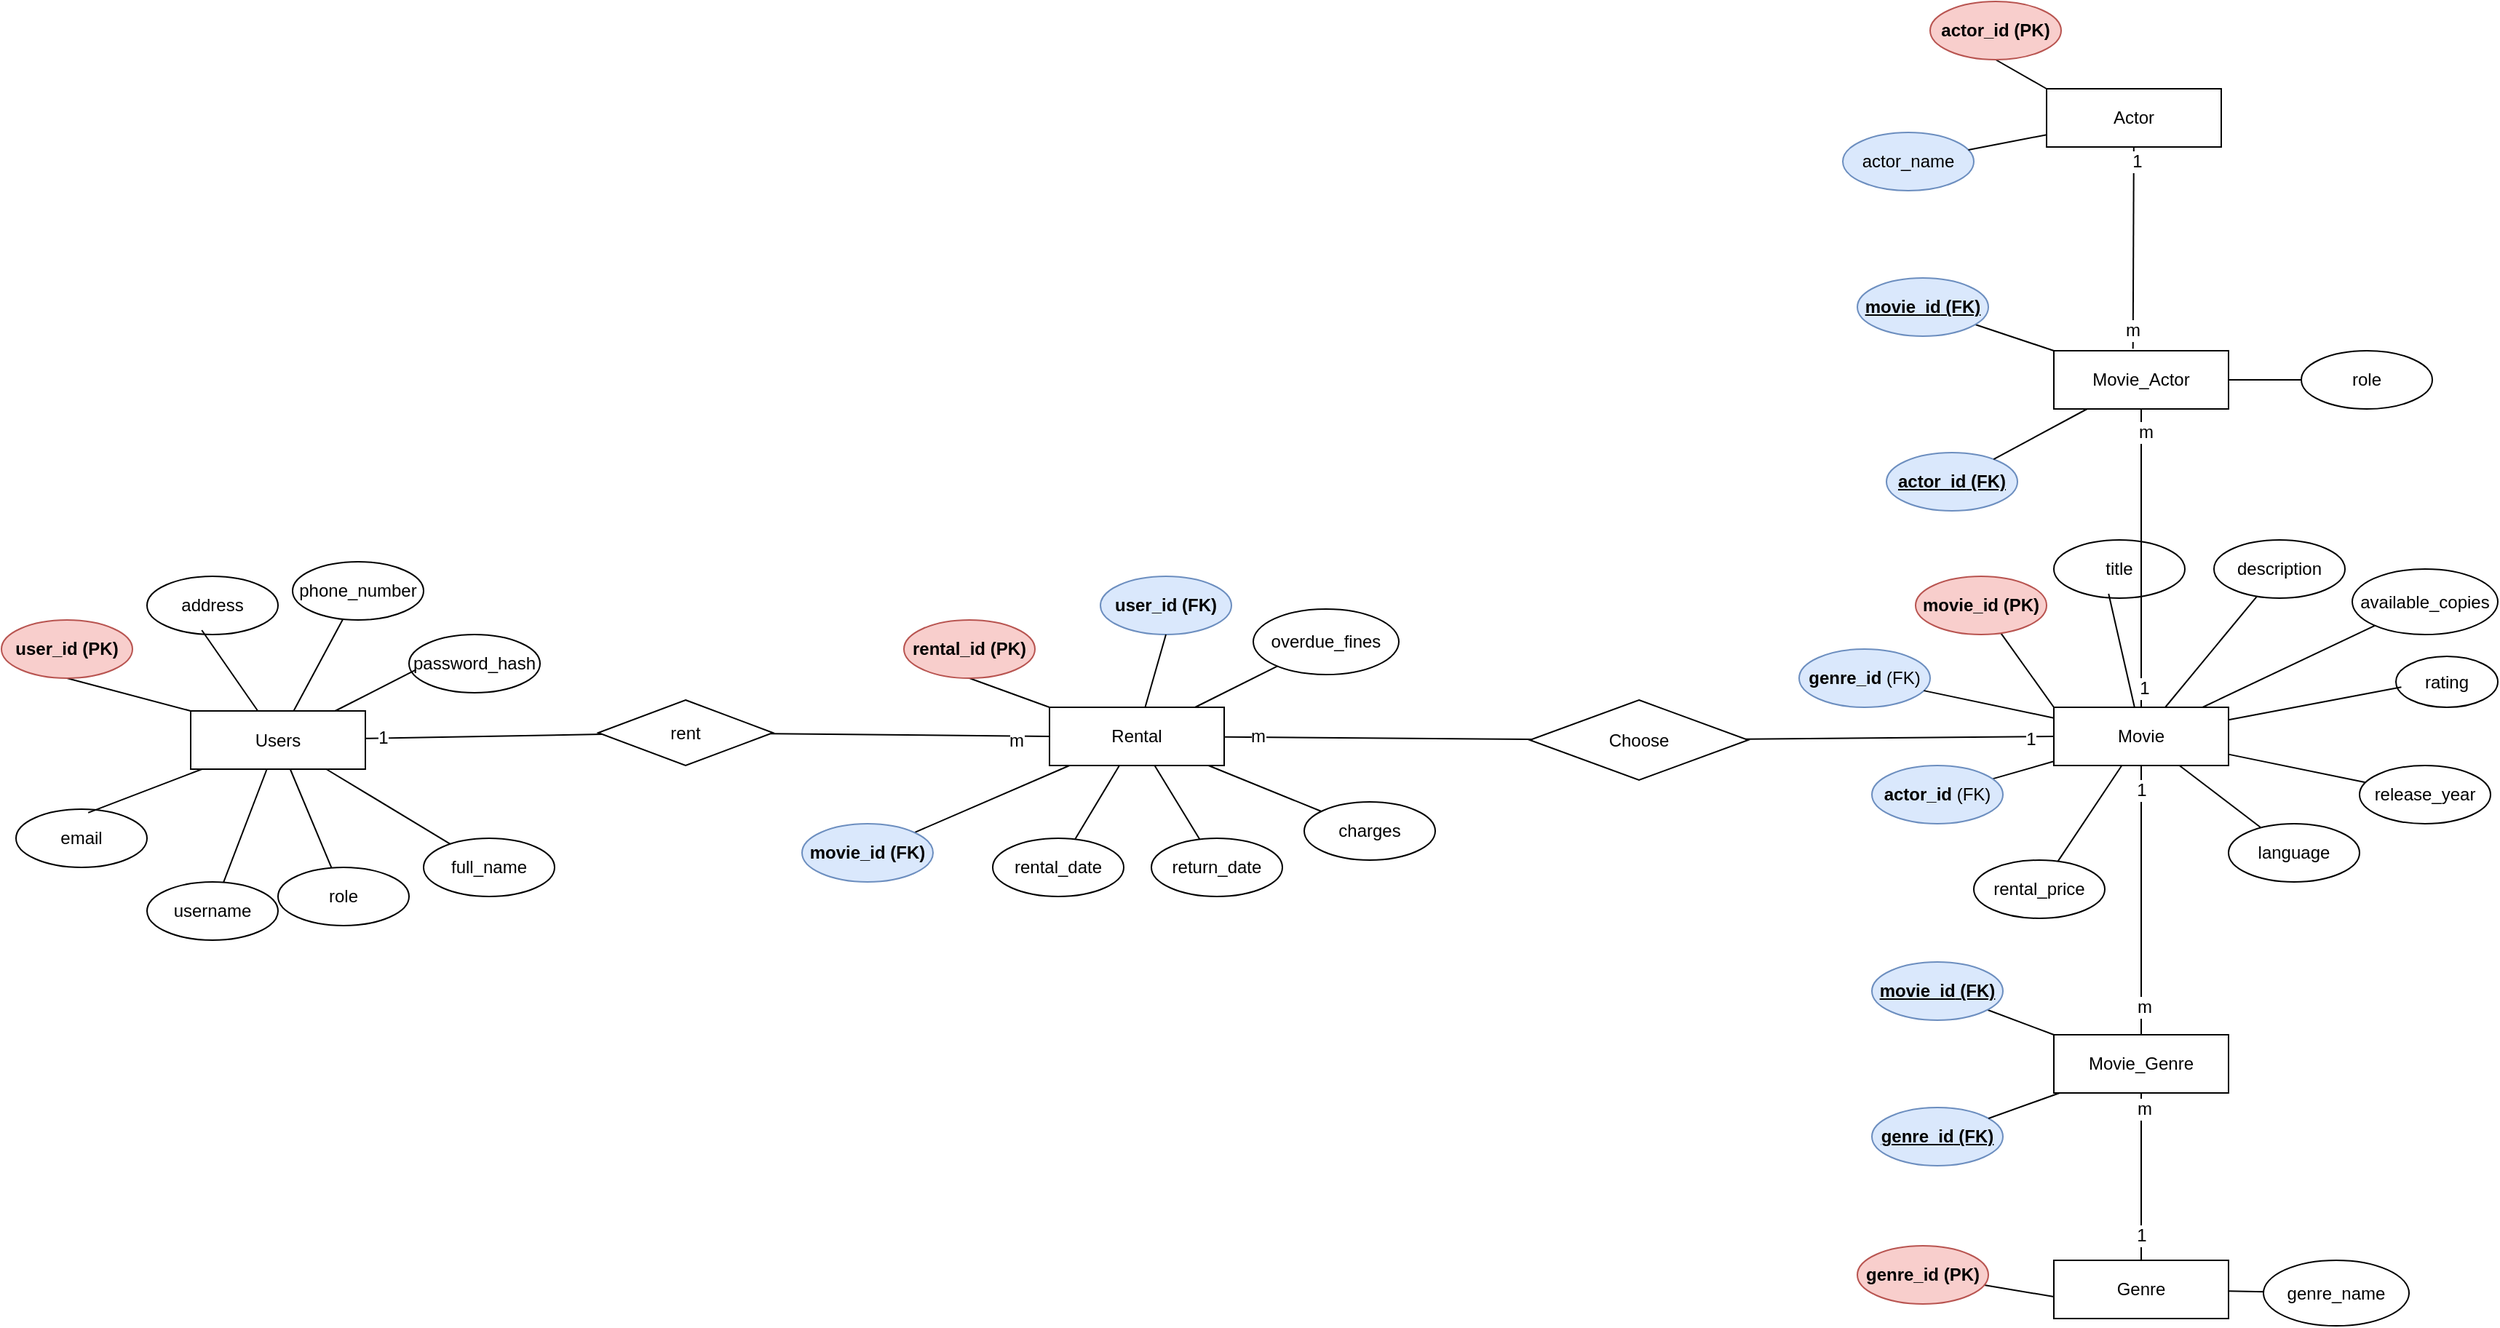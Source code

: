 <mxfile version="24.9.0">
  <diagram id="C5RBs43oDa-KdzZeNtuy" name="Page-1">
    <mxGraphModel dx="1363" dy="1871" grid="1" gridSize="10" guides="1" tooltips="1" connect="1" arrows="1" fold="1" page="1" pageScale="1" pageWidth="827" pageHeight="1169" math="0" shadow="0">
      <root>
        <mxCell id="WIyWlLk6GJQsqaUBKTNV-0" />
        <mxCell id="WIyWlLk6GJQsqaUBKTNV-1" parent="WIyWlLk6GJQsqaUBKTNV-0" />
        <mxCell id="u3KtRlHDJ8IPkS2doSW5-12" style="edgeStyle=none;curved=0;rounded=0;orthogonalLoop=1;jettySize=auto;html=1;exitX=0;exitY=0;exitDx=0;exitDy=0;entryX=0.5;entryY=1;entryDx=0;entryDy=0;fontSize=12;startSize=8;endSize=8;strokeColor=default;endArrow=none;endFill=0;startArrow=none;startFill=0;strokeWidth=1;" edge="1" parent="WIyWlLk6GJQsqaUBKTNV-1" source="u3KtRlHDJ8IPkS2doSW5-0" target="u3KtRlHDJ8IPkS2doSW5-8">
          <mxGeometry relative="1" as="geometry" />
        </mxCell>
        <mxCell id="u3KtRlHDJ8IPkS2doSW5-15" style="edgeStyle=none;curved=0;rounded=0;orthogonalLoop=1;jettySize=auto;html=1;fontSize=12;startSize=8;endSize=8;strokeColor=default;endArrow=none;endFill=0;startArrow=none;startFill=0;strokeWidth=1;" edge="1" parent="WIyWlLk6GJQsqaUBKTNV-1" source="u3KtRlHDJ8IPkS2doSW5-0" target="u3KtRlHDJ8IPkS2doSW5-3">
          <mxGeometry relative="1" as="geometry" />
        </mxCell>
        <mxCell id="u3KtRlHDJ8IPkS2doSW5-16" style="edgeStyle=none;curved=0;rounded=0;orthogonalLoop=1;jettySize=auto;html=1;fontSize=12;startSize=8;endSize=8;strokeColor=default;endArrow=none;endFill=0;startArrow=none;startFill=0;strokeWidth=1;" edge="1" parent="WIyWlLk6GJQsqaUBKTNV-1" source="u3KtRlHDJ8IPkS2doSW5-0" target="u3KtRlHDJ8IPkS2doSW5-4">
          <mxGeometry relative="1" as="geometry" />
        </mxCell>
        <mxCell id="u3KtRlHDJ8IPkS2doSW5-17" style="edgeStyle=none;curved=0;rounded=0;orthogonalLoop=1;jettySize=auto;html=1;fontSize=12;startSize=8;endSize=8;strokeColor=default;endArrow=none;endFill=0;startArrow=none;startFill=0;strokeWidth=1;" edge="1" parent="WIyWlLk6GJQsqaUBKTNV-1" source="u3KtRlHDJ8IPkS2doSW5-0" target="u3KtRlHDJ8IPkS2doSW5-10">
          <mxGeometry relative="1" as="geometry" />
        </mxCell>
        <mxCell id="u3KtRlHDJ8IPkS2doSW5-18" style="edgeStyle=none;curved=0;rounded=0;orthogonalLoop=1;jettySize=auto;html=1;fontSize=12;startSize=8;endSize=8;strokeColor=default;endArrow=none;endFill=0;startArrow=none;startFill=0;strokeWidth=1;" edge="1" parent="WIyWlLk6GJQsqaUBKTNV-1" source="u3KtRlHDJ8IPkS2doSW5-0" target="u3KtRlHDJ8IPkS2doSW5-7">
          <mxGeometry relative="1" as="geometry" />
        </mxCell>
        <mxCell id="u3KtRlHDJ8IPkS2doSW5-132" value="" style="edgeStyle=none;curved=1;rounded=0;orthogonalLoop=1;jettySize=auto;html=1;fontSize=12;startSize=8;endSize=8;endArrow=none;endFill=0;startArrow=none;startFill=0;" edge="1" parent="WIyWlLk6GJQsqaUBKTNV-1" source="u3KtRlHDJ8IPkS2doSW5-0" target="u3KtRlHDJ8IPkS2doSW5-131">
          <mxGeometry relative="1" as="geometry" />
        </mxCell>
        <mxCell id="u3KtRlHDJ8IPkS2doSW5-156" value="1" style="edgeLabel;html=1;align=center;verticalAlign=middle;resizable=0;points=[];fontSize=12;" vertex="1" connectable="0" parent="u3KtRlHDJ8IPkS2doSW5-132">
          <mxGeometry x="-0.857" relative="1" as="geometry">
            <mxPoint as="offset" />
          </mxGeometry>
        </mxCell>
        <mxCell id="u3KtRlHDJ8IPkS2doSW5-0" value="Users" style="whiteSpace=wrap;html=1;strokeColor=default;" vertex="1" parent="WIyWlLk6GJQsqaUBKTNV-1">
          <mxGeometry x="230" y="177.5" width="120" height="40" as="geometry" />
        </mxCell>
        <mxCell id="u3KtRlHDJ8IPkS2doSW5-2" value="address" style="ellipse;whiteSpace=wrap;html=1;" vertex="1" parent="WIyWlLk6GJQsqaUBKTNV-1">
          <mxGeometry x="200" y="85" width="90" height="40" as="geometry" />
        </mxCell>
        <mxCell id="u3KtRlHDJ8IPkS2doSW5-3" value="full_name" style="ellipse;whiteSpace=wrap;html=1;" vertex="1" parent="WIyWlLk6GJQsqaUBKTNV-1">
          <mxGeometry x="390" y="265" width="90" height="40" as="geometry" />
        </mxCell>
        <mxCell id="u3KtRlHDJ8IPkS2doSW5-4" value="role" style="ellipse;whiteSpace=wrap;html=1;" vertex="1" parent="WIyWlLk6GJQsqaUBKTNV-1">
          <mxGeometry x="290" y="285" width="90" height="40" as="geometry" />
        </mxCell>
        <mxCell id="u3KtRlHDJ8IPkS2doSW5-5" value="email" style="ellipse;whiteSpace=wrap;html=1;" vertex="1" parent="WIyWlLk6GJQsqaUBKTNV-1">
          <mxGeometry x="110" y="245" width="90" height="40" as="geometry" />
        </mxCell>
        <mxCell id="u3KtRlHDJ8IPkS2doSW5-6" value="password_hash" style="ellipse;whiteSpace=wrap;html=1;" vertex="1" parent="WIyWlLk6GJQsqaUBKTNV-1">
          <mxGeometry x="380" y="125" width="90" height="40" as="geometry" />
        </mxCell>
        <mxCell id="u3KtRlHDJ8IPkS2doSW5-7" value="username" style="ellipse;whiteSpace=wrap;html=1;" vertex="1" parent="WIyWlLk6GJQsqaUBKTNV-1">
          <mxGeometry x="200" y="295" width="90" height="40" as="geometry" />
        </mxCell>
        <mxCell id="u3KtRlHDJ8IPkS2doSW5-8" value="&lt;strong&gt;user_id&lt;/strong&gt; (PK)" style="ellipse;whiteSpace=wrap;html=1;fillColor=#f8cecc;strokeColor=#b85450;fontStyle=1" vertex="1" parent="WIyWlLk6GJQsqaUBKTNV-1">
          <mxGeometry x="100" y="115" width="90" height="40" as="geometry" />
        </mxCell>
        <mxCell id="u3KtRlHDJ8IPkS2doSW5-10" value="phone_number" style="ellipse;whiteSpace=wrap;html=1;" vertex="1" parent="WIyWlLk6GJQsqaUBKTNV-1">
          <mxGeometry x="300" y="75" width="90" height="40" as="geometry" />
        </mxCell>
        <mxCell id="u3KtRlHDJ8IPkS2doSW5-13" style="edgeStyle=none;curved=0;rounded=0;orthogonalLoop=1;jettySize=auto;html=1;entryX=0.551;entryY=0.061;entryDx=0;entryDy=0;entryPerimeter=0;fontSize=12;startSize=8;endSize=8;strokeColor=default;endArrow=none;endFill=0;startArrow=none;startFill=0;strokeWidth=1;" edge="1" parent="WIyWlLk6GJQsqaUBKTNV-1" source="u3KtRlHDJ8IPkS2doSW5-0" target="u3KtRlHDJ8IPkS2doSW5-5">
          <mxGeometry relative="1" as="geometry" />
        </mxCell>
        <mxCell id="u3KtRlHDJ8IPkS2doSW5-14" style="edgeStyle=none;curved=0;rounded=0;orthogonalLoop=1;jettySize=auto;html=1;entryX=0.418;entryY=0.925;entryDx=0;entryDy=0;entryPerimeter=0;fontSize=12;startSize=8;endSize=8;strokeColor=default;endArrow=none;endFill=0;startArrow=none;startFill=0;strokeWidth=1;" edge="1" parent="WIyWlLk6GJQsqaUBKTNV-1" source="u3KtRlHDJ8IPkS2doSW5-0" target="u3KtRlHDJ8IPkS2doSW5-2">
          <mxGeometry relative="1" as="geometry" />
        </mxCell>
        <mxCell id="u3KtRlHDJ8IPkS2doSW5-19" style="edgeStyle=none;curved=0;rounded=0;orthogonalLoop=1;jettySize=auto;html=1;entryX=0.053;entryY=0.605;entryDx=0;entryDy=0;entryPerimeter=0;fontSize=12;startSize=8;endSize=8;strokeColor=default;endArrow=none;endFill=0;startArrow=none;startFill=0;strokeWidth=1;" edge="1" parent="WIyWlLk6GJQsqaUBKTNV-1" source="u3KtRlHDJ8IPkS2doSW5-0" target="u3KtRlHDJ8IPkS2doSW5-6">
          <mxGeometry relative="1" as="geometry" />
        </mxCell>
        <mxCell id="u3KtRlHDJ8IPkS2doSW5-23" style="edgeStyle=none;curved=0;rounded=0;orthogonalLoop=1;jettySize=auto;html=1;exitX=0;exitY=0;exitDx=0;exitDy=0;fontSize=12;startSize=8;endSize=8;strokeColor=default;endArrow=none;endFill=0;startArrow=none;startFill=0;strokeWidth=1;" edge="1" parent="WIyWlLk6GJQsqaUBKTNV-1" source="u3KtRlHDJ8IPkS2doSW5-28" target="u3KtRlHDJ8IPkS2doSW5-35">
          <mxGeometry relative="1" as="geometry" />
        </mxCell>
        <mxCell id="u3KtRlHDJ8IPkS2doSW5-24" style="edgeStyle=none;curved=0;rounded=0;orthogonalLoop=1;jettySize=auto;html=1;fontSize=12;startSize=8;endSize=8;strokeColor=default;endArrow=none;endFill=0;startArrow=none;startFill=0;strokeWidth=1;" edge="1" parent="WIyWlLk6GJQsqaUBKTNV-1" source="u3KtRlHDJ8IPkS2doSW5-28" target="u3KtRlHDJ8IPkS2doSW5-30">
          <mxGeometry relative="1" as="geometry" />
        </mxCell>
        <mxCell id="u3KtRlHDJ8IPkS2doSW5-25" style="edgeStyle=none;curved=0;rounded=0;orthogonalLoop=1;jettySize=auto;html=1;fontSize=12;startSize=8;endSize=8;strokeColor=default;endArrow=none;endFill=0;startArrow=none;startFill=0;strokeWidth=1;" edge="1" parent="WIyWlLk6GJQsqaUBKTNV-1" source="u3KtRlHDJ8IPkS2doSW5-28" target="u3KtRlHDJ8IPkS2doSW5-31">
          <mxGeometry relative="1" as="geometry" />
        </mxCell>
        <mxCell id="u3KtRlHDJ8IPkS2doSW5-26" style="edgeStyle=none;curved=0;rounded=0;orthogonalLoop=1;jettySize=auto;html=1;fontSize=12;startSize=8;endSize=8;strokeColor=default;endArrow=none;endFill=0;startArrow=none;startFill=0;strokeWidth=1;" edge="1" parent="WIyWlLk6GJQsqaUBKTNV-1" source="u3KtRlHDJ8IPkS2doSW5-28" target="u3KtRlHDJ8IPkS2doSW5-36">
          <mxGeometry relative="1" as="geometry" />
        </mxCell>
        <mxCell id="u3KtRlHDJ8IPkS2doSW5-27" style="edgeStyle=none;curved=0;rounded=0;orthogonalLoop=1;jettySize=auto;html=1;fontSize=12;startSize=8;endSize=8;strokeColor=default;endArrow=none;endFill=0;startArrow=none;startFill=0;strokeWidth=1;" edge="1" parent="WIyWlLk6GJQsqaUBKTNV-1" source="u3KtRlHDJ8IPkS2doSW5-28" target="u3KtRlHDJ8IPkS2doSW5-34">
          <mxGeometry relative="1" as="geometry" />
        </mxCell>
        <mxCell id="u3KtRlHDJ8IPkS2doSW5-42" value="" style="edgeStyle=none;curved=1;rounded=0;orthogonalLoop=1;jettySize=auto;html=1;fontSize=12;startSize=8;endSize=8;endArrow=none;endFill=0;startArrow=none;startFill=0;" edge="1" parent="WIyWlLk6GJQsqaUBKTNV-1" source="u3KtRlHDJ8IPkS2doSW5-28" target="u3KtRlHDJ8IPkS2doSW5-41">
          <mxGeometry relative="1" as="geometry" />
        </mxCell>
        <mxCell id="u3KtRlHDJ8IPkS2doSW5-45" value="" style="edgeStyle=none;curved=1;rounded=0;orthogonalLoop=1;jettySize=auto;html=1;fontSize=12;startSize=8;endSize=8;targetPerimeterSpacing=-1;startArrow=none;startFill=0;endArrow=none;endFill=0;" edge="1" parent="WIyWlLk6GJQsqaUBKTNV-1" source="u3KtRlHDJ8IPkS2doSW5-28" target="u3KtRlHDJ8IPkS2doSW5-44">
          <mxGeometry relative="1" as="geometry" />
        </mxCell>
        <mxCell id="u3KtRlHDJ8IPkS2doSW5-28" value="Movie" style="whiteSpace=wrap;html=1;strokeColor=default;" vertex="1" parent="WIyWlLk6GJQsqaUBKTNV-1">
          <mxGeometry x="1510" y="175" width="120" height="40" as="geometry" />
        </mxCell>
        <mxCell id="u3KtRlHDJ8IPkS2doSW5-29" value="title" style="ellipse;whiteSpace=wrap;html=1;" vertex="1" parent="WIyWlLk6GJQsqaUBKTNV-1">
          <mxGeometry x="1510" y="60" width="90" height="40" as="geometry" />
        </mxCell>
        <mxCell id="u3KtRlHDJ8IPkS2doSW5-30" value="release_year" style="ellipse;whiteSpace=wrap;html=1;" vertex="1" parent="WIyWlLk6GJQsqaUBKTNV-1">
          <mxGeometry x="1720" y="215" width="90" height="40" as="geometry" />
        </mxCell>
        <mxCell id="u3KtRlHDJ8IPkS2doSW5-31" value="language" style="ellipse;whiteSpace=wrap;html=1;" vertex="1" parent="WIyWlLk6GJQsqaUBKTNV-1">
          <mxGeometry x="1630" y="255" width="90" height="40" as="geometry" />
        </mxCell>
        <mxCell id="u3KtRlHDJ8IPkS2doSW5-32" value="&lt;strong&gt;genre_id&lt;/strong&gt; (FK)" style="ellipse;whiteSpace=wrap;html=1;fillColor=#dae8fc;strokeColor=#6c8ebf;" vertex="1" parent="WIyWlLk6GJQsqaUBKTNV-1">
          <mxGeometry x="1335" y="135" width="90" height="40" as="geometry" />
        </mxCell>
        <mxCell id="u3KtRlHDJ8IPkS2doSW5-33" value="rating" style="ellipse;whiteSpace=wrap;html=1;" vertex="1" parent="WIyWlLk6GJQsqaUBKTNV-1">
          <mxGeometry x="1745" y="140" width="70" height="35" as="geometry" />
        </mxCell>
        <mxCell id="u3KtRlHDJ8IPkS2doSW5-34" value="&lt;strong&gt;actor_id&lt;/strong&gt; (FK)" style="ellipse;whiteSpace=wrap;html=1;fillColor=#dae8fc;strokeColor=#6c8ebf;" vertex="1" parent="WIyWlLk6GJQsqaUBKTNV-1">
          <mxGeometry x="1385" y="215" width="90" height="40" as="geometry" />
        </mxCell>
        <mxCell id="u3KtRlHDJ8IPkS2doSW5-35" value="&lt;strong&gt;movie_id&lt;/strong&gt; (PK)" style="ellipse;whiteSpace=wrap;html=1;fillColor=#f8cecc;strokeColor=#b85450;fontStyle=1" vertex="1" parent="WIyWlLk6GJQsqaUBKTNV-1">
          <mxGeometry x="1415" y="85" width="90" height="40" as="geometry" />
        </mxCell>
        <mxCell id="u3KtRlHDJ8IPkS2doSW5-36" value="description" style="ellipse;whiteSpace=wrap;html=1;" vertex="1" parent="WIyWlLk6GJQsqaUBKTNV-1">
          <mxGeometry x="1620" y="60" width="90" height="40" as="geometry" />
        </mxCell>
        <mxCell id="u3KtRlHDJ8IPkS2doSW5-37" style="edgeStyle=none;curved=0;rounded=0;orthogonalLoop=1;jettySize=auto;html=1;fontSize=12;startSize=8;endSize=8;strokeColor=default;endArrow=none;endFill=0;startArrow=none;startFill=0;strokeWidth=1;" edge="1" parent="WIyWlLk6GJQsqaUBKTNV-1" source="u3KtRlHDJ8IPkS2doSW5-28" target="u3KtRlHDJ8IPkS2doSW5-32">
          <mxGeometry relative="1" as="geometry" />
        </mxCell>
        <mxCell id="u3KtRlHDJ8IPkS2doSW5-38" style="edgeStyle=none;curved=0;rounded=0;orthogonalLoop=1;jettySize=auto;html=1;entryX=0.418;entryY=0.925;entryDx=0;entryDy=0;entryPerimeter=0;fontSize=12;startSize=8;endSize=8;strokeColor=default;endArrow=none;endFill=0;startArrow=none;startFill=0;strokeWidth=1;" edge="1" parent="WIyWlLk6GJQsqaUBKTNV-1" source="u3KtRlHDJ8IPkS2doSW5-28" target="u3KtRlHDJ8IPkS2doSW5-29">
          <mxGeometry relative="1" as="geometry" />
        </mxCell>
        <mxCell id="u3KtRlHDJ8IPkS2doSW5-39" style="edgeStyle=none;curved=0;rounded=0;orthogonalLoop=1;jettySize=auto;html=1;entryX=0.053;entryY=0.605;entryDx=0;entryDy=0;entryPerimeter=0;fontSize=12;startSize=8;endSize=8;strokeColor=default;endArrow=none;endFill=0;startArrow=none;startFill=0;strokeWidth=1;" edge="1" parent="WIyWlLk6GJQsqaUBKTNV-1" source="u3KtRlHDJ8IPkS2doSW5-28" target="u3KtRlHDJ8IPkS2doSW5-33">
          <mxGeometry relative="1" as="geometry" />
        </mxCell>
        <mxCell id="u3KtRlHDJ8IPkS2doSW5-41" value="rental_price" style="ellipse;whiteSpace=wrap;html=1;" vertex="1" parent="WIyWlLk6GJQsqaUBKTNV-1">
          <mxGeometry x="1455" y="280" width="90" height="40" as="geometry" />
        </mxCell>
        <mxCell id="u3KtRlHDJ8IPkS2doSW5-44" value="available_copies" style="ellipse;whiteSpace=wrap;html=1;" vertex="1" parent="WIyWlLk6GJQsqaUBKTNV-1">
          <mxGeometry x="1715" y="80" width="100" height="45" as="geometry" />
        </mxCell>
        <mxCell id="u3KtRlHDJ8IPkS2doSW5-46" style="edgeStyle=none;curved=0;rounded=0;orthogonalLoop=1;jettySize=auto;html=1;exitX=0;exitY=0.625;exitDx=0;exitDy=0;fontSize=12;startSize=8;endSize=8;strokeColor=default;endArrow=none;endFill=0;startArrow=none;startFill=0;strokeWidth=1;exitPerimeter=0;" edge="1" parent="WIyWlLk6GJQsqaUBKTNV-1" source="u3KtRlHDJ8IPkS2doSW5-53" target="u3KtRlHDJ8IPkS2doSW5-59">
          <mxGeometry relative="1" as="geometry" />
        </mxCell>
        <mxCell id="u3KtRlHDJ8IPkS2doSW5-52" value="" style="edgeStyle=none;curved=1;rounded=0;orthogonalLoop=1;jettySize=auto;html=1;fontSize=12;startSize=8;endSize=8;targetPerimeterSpacing=-1;startArrow=none;startFill=0;endArrow=none;endFill=0;" edge="1" parent="WIyWlLk6GJQsqaUBKTNV-1" source="u3KtRlHDJ8IPkS2doSW5-53" target="u3KtRlHDJ8IPkS2doSW5-65">
          <mxGeometry relative="1" as="geometry" />
        </mxCell>
        <mxCell id="u3KtRlHDJ8IPkS2doSW5-53" value="Genre" style="whiteSpace=wrap;html=1;strokeColor=default;" vertex="1" parent="WIyWlLk6GJQsqaUBKTNV-1">
          <mxGeometry x="1510" y="555" width="120" height="40" as="geometry" />
        </mxCell>
        <mxCell id="u3KtRlHDJ8IPkS2doSW5-59" value="&lt;strong&gt;genre_id&lt;/strong&gt; (PK)" style="ellipse;whiteSpace=wrap;html=1;fillColor=#f8cecc;strokeColor=#b85450;fontStyle=1" vertex="1" parent="WIyWlLk6GJQsqaUBKTNV-1">
          <mxGeometry x="1375" y="545" width="90" height="40" as="geometry" />
        </mxCell>
        <mxCell id="u3KtRlHDJ8IPkS2doSW5-65" value="genre_name" style="ellipse;whiteSpace=wrap;html=1;" vertex="1" parent="WIyWlLk6GJQsqaUBKTNV-1">
          <mxGeometry x="1654" y="555" width="100" height="45" as="geometry" />
        </mxCell>
        <mxCell id="u3KtRlHDJ8IPkS2doSW5-67" style="edgeStyle=none;curved=0;rounded=0;orthogonalLoop=1;jettySize=auto;html=1;exitX=0;exitY=0;exitDx=0;exitDy=0;fontSize=12;startSize=8;endSize=8;strokeColor=default;endArrow=none;endFill=0;startArrow=none;startFill=0;strokeWidth=1;" edge="1" parent="WIyWlLk6GJQsqaUBKTNV-1" source="u3KtRlHDJ8IPkS2doSW5-72" target="u3KtRlHDJ8IPkS2doSW5-79">
          <mxGeometry relative="1" as="geometry" />
        </mxCell>
        <mxCell id="u3KtRlHDJ8IPkS2doSW5-142" style="edgeStyle=none;curved=1;rounded=0;orthogonalLoop=1;jettySize=auto;html=1;fontSize=12;startSize=8;endSize=8;endArrow=none;endFill=0;" edge="1" parent="WIyWlLk6GJQsqaUBKTNV-1" source="u3KtRlHDJ8IPkS2doSW5-72" target="u3KtRlHDJ8IPkS2doSW5-28">
          <mxGeometry relative="1" as="geometry" />
        </mxCell>
        <mxCell id="u3KtRlHDJ8IPkS2doSW5-149" value="1" style="edgeLabel;html=1;align=center;verticalAlign=middle;resizable=0;points=[];fontSize=12;" vertex="1" connectable="0" parent="u3KtRlHDJ8IPkS2doSW5-142">
          <mxGeometry x="0.823" relative="1" as="geometry">
            <mxPoint as="offset" />
          </mxGeometry>
        </mxCell>
        <mxCell id="u3KtRlHDJ8IPkS2doSW5-150" value="m" style="edgeLabel;html=1;align=center;verticalAlign=middle;resizable=0;points=[];fontSize=12;" vertex="1" connectable="0" parent="u3KtRlHDJ8IPkS2doSW5-142">
          <mxGeometry x="-0.791" y="-2" relative="1" as="geometry">
            <mxPoint as="offset" />
          </mxGeometry>
        </mxCell>
        <mxCell id="u3KtRlHDJ8IPkS2doSW5-143" style="edgeStyle=none;curved=1;rounded=0;orthogonalLoop=1;jettySize=auto;html=1;fontSize=12;startSize=8;endSize=8;endArrow=none;endFill=0;" edge="1" parent="WIyWlLk6GJQsqaUBKTNV-1" source="u3KtRlHDJ8IPkS2doSW5-72" target="u3KtRlHDJ8IPkS2doSW5-53">
          <mxGeometry relative="1" as="geometry" />
        </mxCell>
        <mxCell id="u3KtRlHDJ8IPkS2doSW5-152" value="1" style="edgeLabel;html=1;align=center;verticalAlign=middle;resizable=0;points=[];fontSize=12;" vertex="1" connectable="0" parent="u3KtRlHDJ8IPkS2doSW5-143">
          <mxGeometry x="0.693" relative="1" as="geometry">
            <mxPoint as="offset" />
          </mxGeometry>
        </mxCell>
        <mxCell id="u3KtRlHDJ8IPkS2doSW5-155" value="m" style="edgeLabel;html=1;align=center;verticalAlign=middle;resizable=0;points=[];fontSize=12;" vertex="1" connectable="0" parent="u3KtRlHDJ8IPkS2doSW5-143">
          <mxGeometry x="-0.664" y="2" relative="1" as="geometry">
            <mxPoint y="-9" as="offset" />
          </mxGeometry>
        </mxCell>
        <mxCell id="u3KtRlHDJ8IPkS2doSW5-72" value="Movie_Genre" style="whiteSpace=wrap;html=1;strokeColor=default;" vertex="1" parent="WIyWlLk6GJQsqaUBKTNV-1">
          <mxGeometry x="1510" y="400" width="120" height="40" as="geometry" />
        </mxCell>
        <mxCell id="u3KtRlHDJ8IPkS2doSW5-76" value="&lt;strong&gt;genre_id&lt;/strong&gt; (FK)" style="ellipse;whiteSpace=wrap;html=1;fillColor=#dae8fc;strokeColor=#6c8ebf;fontStyle=5" vertex="1" parent="WIyWlLk6GJQsqaUBKTNV-1">
          <mxGeometry x="1385" y="450" width="90" height="40" as="geometry" />
        </mxCell>
        <mxCell id="u3KtRlHDJ8IPkS2doSW5-79" value="&lt;strong&gt;movie_id&lt;/strong&gt; (FK)" style="ellipse;whiteSpace=wrap;html=1;fillColor=#dae8fc;strokeColor=#6c8ebf;fontStyle=5" vertex="1" parent="WIyWlLk6GJQsqaUBKTNV-1">
          <mxGeometry x="1385" y="350" width="90" height="40" as="geometry" />
        </mxCell>
        <mxCell id="u3KtRlHDJ8IPkS2doSW5-81" style="edgeStyle=none;curved=0;rounded=0;orthogonalLoop=1;jettySize=auto;html=1;fontSize=12;startSize=8;endSize=8;strokeColor=default;endArrow=none;endFill=0;startArrow=none;startFill=0;strokeWidth=1;" edge="1" parent="WIyWlLk6GJQsqaUBKTNV-1" source="u3KtRlHDJ8IPkS2doSW5-72" target="u3KtRlHDJ8IPkS2doSW5-76">
          <mxGeometry relative="1" as="geometry" />
        </mxCell>
        <mxCell id="u3KtRlHDJ8IPkS2doSW5-86" style="edgeStyle=none;curved=0;rounded=0;orthogonalLoop=1;jettySize=auto;html=1;exitX=0;exitY=0;exitDx=0;exitDy=0;entryX=0.5;entryY=1;entryDx=0;entryDy=0;fontSize=12;startSize=8;endSize=8;strokeColor=default;endArrow=none;endFill=0;startArrow=none;startFill=0;strokeWidth=1;" edge="1" parent="WIyWlLk6GJQsqaUBKTNV-1" source="u3KtRlHDJ8IPkS2doSW5-87" target="u3KtRlHDJ8IPkS2doSW5-89">
          <mxGeometry relative="1" as="geometry" />
        </mxCell>
        <mxCell id="u3KtRlHDJ8IPkS2doSW5-87" value="Actor" style="whiteSpace=wrap;html=1;strokeColor=default;" vertex="1" parent="WIyWlLk6GJQsqaUBKTNV-1">
          <mxGeometry x="1505" y="-250" width="120" height="40" as="geometry" />
        </mxCell>
        <mxCell id="u3KtRlHDJ8IPkS2doSW5-88" value="actor_name" style="ellipse;whiteSpace=wrap;html=1;fillColor=#dae8fc;strokeColor=#6c8ebf;" vertex="1" parent="WIyWlLk6GJQsqaUBKTNV-1">
          <mxGeometry x="1365" y="-220" width="90" height="40" as="geometry" />
        </mxCell>
        <mxCell id="u3KtRlHDJ8IPkS2doSW5-89" value="&lt;strong&gt;actor_id&lt;/strong&gt; (PK)" style="ellipse;whiteSpace=wrap;html=1;fillColor=#f8cecc;strokeColor=#b85450;fontStyle=1" vertex="1" parent="WIyWlLk6GJQsqaUBKTNV-1">
          <mxGeometry x="1425" y="-310" width="90" height="40" as="geometry" />
        </mxCell>
        <mxCell id="u3KtRlHDJ8IPkS2doSW5-90" style="edgeStyle=none;curved=0;rounded=0;orthogonalLoop=1;jettySize=auto;html=1;fontSize=12;startSize=8;endSize=8;strokeColor=default;endArrow=none;endFill=0;startArrow=none;startFill=0;strokeWidth=1;" edge="1" parent="WIyWlLk6GJQsqaUBKTNV-1" source="u3KtRlHDJ8IPkS2doSW5-87" target="u3KtRlHDJ8IPkS2doSW5-88">
          <mxGeometry relative="1" as="geometry" />
        </mxCell>
        <mxCell id="u3KtRlHDJ8IPkS2doSW5-92" style="edgeStyle=none;curved=0;rounded=0;orthogonalLoop=1;jettySize=auto;html=1;exitX=0;exitY=0;exitDx=0;exitDy=0;fontSize=12;startSize=8;endSize=8;strokeColor=default;endArrow=none;endFill=0;startArrow=none;startFill=0;strokeWidth=1;" edge="1" parent="WIyWlLk6GJQsqaUBKTNV-1" source="u3KtRlHDJ8IPkS2doSW5-97" target="u3KtRlHDJ8IPkS2doSW5-104">
          <mxGeometry relative="1" as="geometry" />
        </mxCell>
        <mxCell id="u3KtRlHDJ8IPkS2doSW5-140" style="edgeStyle=none;curved=1;rounded=0;orthogonalLoop=1;jettySize=auto;html=1;entryX=0.5;entryY=0;entryDx=0;entryDy=0;fontSize=12;startSize=8;endSize=8;endArrow=none;endFill=0;" edge="1" parent="WIyWlLk6GJQsqaUBKTNV-1" source="u3KtRlHDJ8IPkS2doSW5-97" target="u3KtRlHDJ8IPkS2doSW5-28">
          <mxGeometry relative="1" as="geometry" />
        </mxCell>
        <mxCell id="u3KtRlHDJ8IPkS2doSW5-147" value="1" style="edgeLabel;html=1;align=center;verticalAlign=middle;resizable=0;points=[];fontSize=12;" vertex="1" connectable="0" parent="u3KtRlHDJ8IPkS2doSW5-140">
          <mxGeometry x="0.867" y="2" relative="1" as="geometry">
            <mxPoint as="offset" />
          </mxGeometry>
        </mxCell>
        <mxCell id="u3KtRlHDJ8IPkS2doSW5-148" value="m" style="edgeLabel;html=1;align=center;verticalAlign=middle;resizable=0;points=[];fontSize=12;" vertex="1" connectable="0" parent="u3KtRlHDJ8IPkS2doSW5-140">
          <mxGeometry x="-0.85" y="3" relative="1" as="geometry">
            <mxPoint as="offset" />
          </mxGeometry>
        </mxCell>
        <mxCell id="u3KtRlHDJ8IPkS2doSW5-97" value="Movie_Actor" style="whiteSpace=wrap;html=1;strokeColor=default;" vertex="1" parent="WIyWlLk6GJQsqaUBKTNV-1">
          <mxGeometry x="1510" y="-70" width="120" height="40" as="geometry" />
        </mxCell>
        <mxCell id="u3KtRlHDJ8IPkS2doSW5-98" value="role" style="ellipse;whiteSpace=wrap;html=1;" vertex="1" parent="WIyWlLk6GJQsqaUBKTNV-1">
          <mxGeometry x="1680" y="-70" width="90" height="40" as="geometry" />
        </mxCell>
        <mxCell id="u3KtRlHDJ8IPkS2doSW5-101" value="&lt;strong&gt;actor_id&lt;/strong&gt; (FK)" style="ellipse;whiteSpace=wrap;html=1;fillColor=#dae8fc;strokeColor=#6c8ebf;fontStyle=5" vertex="1" parent="WIyWlLk6GJQsqaUBKTNV-1">
          <mxGeometry x="1395" width="90" height="40" as="geometry" />
        </mxCell>
        <mxCell id="u3KtRlHDJ8IPkS2doSW5-104" value="&lt;strong&gt;movie_id&lt;/strong&gt; (FK)" style="ellipse;whiteSpace=wrap;html=1;fillColor=#dae8fc;strokeColor=#6c8ebf;fontStyle=5" vertex="1" parent="WIyWlLk6GJQsqaUBKTNV-1">
          <mxGeometry x="1375" y="-120" width="90" height="40" as="geometry" />
        </mxCell>
        <mxCell id="u3KtRlHDJ8IPkS2doSW5-106" style="edgeStyle=none;curved=0;rounded=0;orthogonalLoop=1;jettySize=auto;html=1;fontSize=12;startSize=8;endSize=8;strokeColor=default;endArrow=none;endFill=0;startArrow=none;startFill=0;strokeWidth=1;" edge="1" parent="WIyWlLk6GJQsqaUBKTNV-1" source="u3KtRlHDJ8IPkS2doSW5-97" target="u3KtRlHDJ8IPkS2doSW5-101">
          <mxGeometry relative="1" as="geometry" />
        </mxCell>
        <mxCell id="u3KtRlHDJ8IPkS2doSW5-107" style="edgeStyle=none;curved=0;rounded=0;orthogonalLoop=1;jettySize=auto;html=1;entryX=0;entryY=0.5;entryDx=0;entryDy=0;fontSize=12;startSize=8;endSize=8;strokeColor=default;endArrow=none;endFill=0;startArrow=none;startFill=0;strokeWidth=1;" edge="1" parent="WIyWlLk6GJQsqaUBKTNV-1" source="u3KtRlHDJ8IPkS2doSW5-97" target="u3KtRlHDJ8IPkS2doSW5-98">
          <mxGeometry relative="1" as="geometry" />
        </mxCell>
        <mxCell id="u3KtRlHDJ8IPkS2doSW5-109" style="edgeStyle=none;curved=0;rounded=0;orthogonalLoop=1;jettySize=auto;html=1;exitX=0;exitY=0;exitDx=0;exitDy=0;entryX=0.5;entryY=1;entryDx=0;entryDy=0;fontSize=12;startSize=8;endSize=8;strokeColor=default;endArrow=none;endFill=0;startArrow=none;startFill=0;strokeWidth=1;" edge="1" parent="WIyWlLk6GJQsqaUBKTNV-1" source="u3KtRlHDJ8IPkS2doSW5-116" target="u3KtRlHDJ8IPkS2doSW5-123">
          <mxGeometry relative="1" as="geometry" />
        </mxCell>
        <mxCell id="u3KtRlHDJ8IPkS2doSW5-110" style="edgeStyle=none;curved=0;rounded=0;orthogonalLoop=1;jettySize=auto;html=1;fontSize=12;startSize=8;endSize=8;strokeColor=default;endArrow=none;endFill=0;startArrow=none;startFill=0;strokeWidth=1;" edge="1" parent="WIyWlLk6GJQsqaUBKTNV-1" source="u3KtRlHDJ8IPkS2doSW5-116" target="u3KtRlHDJ8IPkS2doSW5-118">
          <mxGeometry relative="1" as="geometry" />
        </mxCell>
        <mxCell id="u3KtRlHDJ8IPkS2doSW5-111" style="edgeStyle=none;curved=0;rounded=0;orthogonalLoop=1;jettySize=auto;html=1;fontSize=12;startSize=8;endSize=8;strokeColor=default;endArrow=none;endFill=0;startArrow=none;startFill=0;strokeWidth=1;" edge="1" parent="WIyWlLk6GJQsqaUBKTNV-1" source="u3KtRlHDJ8IPkS2doSW5-116" target="u3KtRlHDJ8IPkS2doSW5-119">
          <mxGeometry relative="1" as="geometry" />
        </mxCell>
        <mxCell id="u3KtRlHDJ8IPkS2doSW5-113" style="edgeStyle=none;curved=0;rounded=0;orthogonalLoop=1;jettySize=auto;html=1;fontSize=12;startSize=8;endSize=8;strokeColor=default;endArrow=none;endFill=0;startArrow=none;startFill=0;strokeWidth=1;" edge="1" parent="WIyWlLk6GJQsqaUBKTNV-1" source="u3KtRlHDJ8IPkS2doSW5-116" target="u3KtRlHDJ8IPkS2doSW5-122">
          <mxGeometry relative="1" as="geometry" />
        </mxCell>
        <mxCell id="u3KtRlHDJ8IPkS2doSW5-114" value="" style="edgeStyle=none;curved=1;rounded=0;orthogonalLoop=1;jettySize=auto;html=1;fontSize=12;startSize=8;endSize=8;endArrow=none;endFill=0;startArrow=none;startFill=0;" edge="1" parent="WIyWlLk6GJQsqaUBKTNV-1" source="u3KtRlHDJ8IPkS2doSW5-116" target="u3KtRlHDJ8IPkS2doSW5-128">
          <mxGeometry relative="1" as="geometry" />
        </mxCell>
        <mxCell id="u3KtRlHDJ8IPkS2doSW5-115" value="" style="edgeStyle=none;curved=1;rounded=0;orthogonalLoop=1;jettySize=auto;html=1;fontSize=12;startSize=8;endSize=8;targetPerimeterSpacing=-1;startArrow=none;startFill=0;endArrow=none;endFill=0;" edge="1" parent="WIyWlLk6GJQsqaUBKTNV-1" source="u3KtRlHDJ8IPkS2doSW5-116" target="u3KtRlHDJ8IPkS2doSW5-129">
          <mxGeometry relative="1" as="geometry" />
        </mxCell>
        <mxCell id="u3KtRlHDJ8IPkS2doSW5-138" value="" style="edgeStyle=none;curved=1;rounded=0;orthogonalLoop=1;jettySize=auto;html=1;fontSize=12;startSize=8;endSize=8;endArrow=none;endFill=0;" edge="1" parent="WIyWlLk6GJQsqaUBKTNV-1" source="u3KtRlHDJ8IPkS2doSW5-116" target="u3KtRlHDJ8IPkS2doSW5-137">
          <mxGeometry relative="1" as="geometry" />
        </mxCell>
        <mxCell id="u3KtRlHDJ8IPkS2doSW5-159" value="m" style="edgeLabel;html=1;align=center;verticalAlign=middle;resizable=0;points=[];fontSize=12;" vertex="1" connectable="0" parent="u3KtRlHDJ8IPkS2doSW5-138">
          <mxGeometry x="-0.789" y="1" relative="1" as="geometry">
            <mxPoint as="offset" />
          </mxGeometry>
        </mxCell>
        <mxCell id="u3KtRlHDJ8IPkS2doSW5-116" value="Rental" style="whiteSpace=wrap;html=1;strokeColor=default;" vertex="1" parent="WIyWlLk6GJQsqaUBKTNV-1">
          <mxGeometry x="820" y="175" width="120" height="40" as="geometry" />
        </mxCell>
        <mxCell id="u3KtRlHDJ8IPkS2doSW5-118" value="charges" style="ellipse;whiteSpace=wrap;html=1;" vertex="1" parent="WIyWlLk6GJQsqaUBKTNV-1">
          <mxGeometry x="995" y="240" width="90" height="40" as="geometry" />
        </mxCell>
        <mxCell id="u3KtRlHDJ8IPkS2doSW5-119" value="return_date" style="ellipse;whiteSpace=wrap;html=1;" vertex="1" parent="WIyWlLk6GJQsqaUBKTNV-1">
          <mxGeometry x="890" y="265" width="90" height="40" as="geometry" />
        </mxCell>
        <mxCell id="u3KtRlHDJ8IPkS2doSW5-120" value="&lt;strong&gt;user_id&lt;/strong&gt; (FK)" style="ellipse;whiteSpace=wrap;html=1;fillColor=#dae8fc;strokeColor=#6c8ebf;fontStyle=1" vertex="1" parent="WIyWlLk6GJQsqaUBKTNV-1">
          <mxGeometry x="855" y="85" width="90" height="40" as="geometry" />
        </mxCell>
        <mxCell id="u3KtRlHDJ8IPkS2doSW5-122" value="&lt;strong&gt;movie_id&lt;/strong&gt; (FK)" style="ellipse;whiteSpace=wrap;html=1;fillColor=#dae8fc;strokeColor=#6c8ebf;fontStyle=1" vertex="1" parent="WIyWlLk6GJQsqaUBKTNV-1">
          <mxGeometry x="650" y="255" width="90" height="40" as="geometry" />
        </mxCell>
        <mxCell id="u3KtRlHDJ8IPkS2doSW5-123" value="&lt;strong&gt;rental_id&lt;/strong&gt; (PK)" style="ellipse;whiteSpace=wrap;html=1;fillColor=#f8cecc;strokeColor=#b85450;fontStyle=1" vertex="1" parent="WIyWlLk6GJQsqaUBKTNV-1">
          <mxGeometry x="720" y="115" width="90" height="40" as="geometry" />
        </mxCell>
        <mxCell id="u3KtRlHDJ8IPkS2doSW5-125" style="edgeStyle=none;curved=0;rounded=0;orthogonalLoop=1;jettySize=auto;html=1;entryX=0.5;entryY=1;entryDx=0;entryDy=0;fontSize=12;startSize=8;endSize=8;strokeColor=default;endArrow=none;endFill=0;startArrow=none;startFill=0;strokeWidth=1;" edge="1" parent="WIyWlLk6GJQsqaUBKTNV-1" source="u3KtRlHDJ8IPkS2doSW5-116" target="u3KtRlHDJ8IPkS2doSW5-120">
          <mxGeometry relative="1" as="geometry" />
        </mxCell>
        <mxCell id="u3KtRlHDJ8IPkS2doSW5-128" value="rental_date" style="ellipse;whiteSpace=wrap;html=1;" vertex="1" parent="WIyWlLk6GJQsqaUBKTNV-1">
          <mxGeometry x="781" y="265" width="90" height="40" as="geometry" />
        </mxCell>
        <mxCell id="u3KtRlHDJ8IPkS2doSW5-129" value="overdue_fines" style="ellipse;whiteSpace=wrap;html=1;" vertex="1" parent="WIyWlLk6GJQsqaUBKTNV-1">
          <mxGeometry x="960" y="107.5" width="100" height="45" as="geometry" />
        </mxCell>
        <mxCell id="u3KtRlHDJ8IPkS2doSW5-133" style="edgeStyle=none;curved=1;rounded=0;orthogonalLoop=1;jettySize=auto;html=1;entryX=0;entryY=0.5;entryDx=0;entryDy=0;fontSize=12;startSize=8;endSize=8;startArrow=none;startFill=0;endArrow=none;endFill=0;" edge="1" parent="WIyWlLk6GJQsqaUBKTNV-1" source="u3KtRlHDJ8IPkS2doSW5-131" target="u3KtRlHDJ8IPkS2doSW5-116">
          <mxGeometry relative="1" as="geometry" />
        </mxCell>
        <mxCell id="u3KtRlHDJ8IPkS2doSW5-157" value="m" style="edgeLabel;html=1;align=center;verticalAlign=middle;resizable=0;points=[];fontSize=12;" vertex="1" connectable="0" parent="u3KtRlHDJ8IPkS2doSW5-133">
          <mxGeometry x="0.76" y="-3" relative="1" as="geometry">
            <mxPoint as="offset" />
          </mxGeometry>
        </mxCell>
        <mxCell id="u3KtRlHDJ8IPkS2doSW5-131" value="rent" style="rhombus;whiteSpace=wrap;html=1;" vertex="1" parent="WIyWlLk6GJQsqaUBKTNV-1">
          <mxGeometry x="510" y="170" width="120" height="45" as="geometry" />
        </mxCell>
        <mxCell id="u3KtRlHDJ8IPkS2doSW5-139" style="edgeStyle=none;curved=1;rounded=0;orthogonalLoop=1;jettySize=auto;html=1;entryX=0;entryY=0.5;entryDx=0;entryDy=0;fontSize=12;startSize=8;endSize=8;endArrow=none;endFill=0;" edge="1" parent="WIyWlLk6GJQsqaUBKTNV-1" source="u3KtRlHDJ8IPkS2doSW5-137" target="u3KtRlHDJ8IPkS2doSW5-28">
          <mxGeometry relative="1" as="geometry" />
        </mxCell>
        <mxCell id="u3KtRlHDJ8IPkS2doSW5-158" value="1" style="edgeLabel;html=1;align=center;verticalAlign=middle;resizable=0;points=[];fontSize=12;" vertex="1" connectable="0" parent="u3KtRlHDJ8IPkS2doSW5-139">
          <mxGeometry x="0.846" y="-2" relative="1" as="geometry">
            <mxPoint as="offset" />
          </mxGeometry>
        </mxCell>
        <mxCell id="u3KtRlHDJ8IPkS2doSW5-137" value="Choose" style="rhombus;whiteSpace=wrap;html=1;" vertex="1" parent="WIyWlLk6GJQsqaUBKTNV-1">
          <mxGeometry x="1150" y="170" width="150" height="55" as="geometry" />
        </mxCell>
        <mxCell id="u3KtRlHDJ8IPkS2doSW5-141" style="edgeStyle=none;curved=1;rounded=0;orthogonalLoop=1;jettySize=auto;html=1;entryX=0.453;entryY=-0.033;entryDx=0;entryDy=0;entryPerimeter=0;fontSize=12;startSize=8;endSize=8;endArrow=none;endFill=0;" edge="1" parent="WIyWlLk6GJQsqaUBKTNV-1" source="u3KtRlHDJ8IPkS2doSW5-87" target="u3KtRlHDJ8IPkS2doSW5-97">
          <mxGeometry relative="1" as="geometry" />
        </mxCell>
        <mxCell id="u3KtRlHDJ8IPkS2doSW5-145" value="1" style="edgeLabel;html=1;align=center;verticalAlign=middle;resizable=0;points=[];fontSize=12;" vertex="1" connectable="0" parent="u3KtRlHDJ8IPkS2doSW5-141">
          <mxGeometry x="-0.856" y="2" relative="1" as="geometry">
            <mxPoint as="offset" />
          </mxGeometry>
        </mxCell>
        <mxCell id="u3KtRlHDJ8IPkS2doSW5-146" value="m" style="edgeLabel;html=1;align=center;verticalAlign=middle;resizable=0;points=[];fontSize=12;" vertex="1" connectable="0" parent="u3KtRlHDJ8IPkS2doSW5-141">
          <mxGeometry x="0.808" y="-1" relative="1" as="geometry">
            <mxPoint as="offset" />
          </mxGeometry>
        </mxCell>
      </root>
    </mxGraphModel>
  </diagram>
</mxfile>
